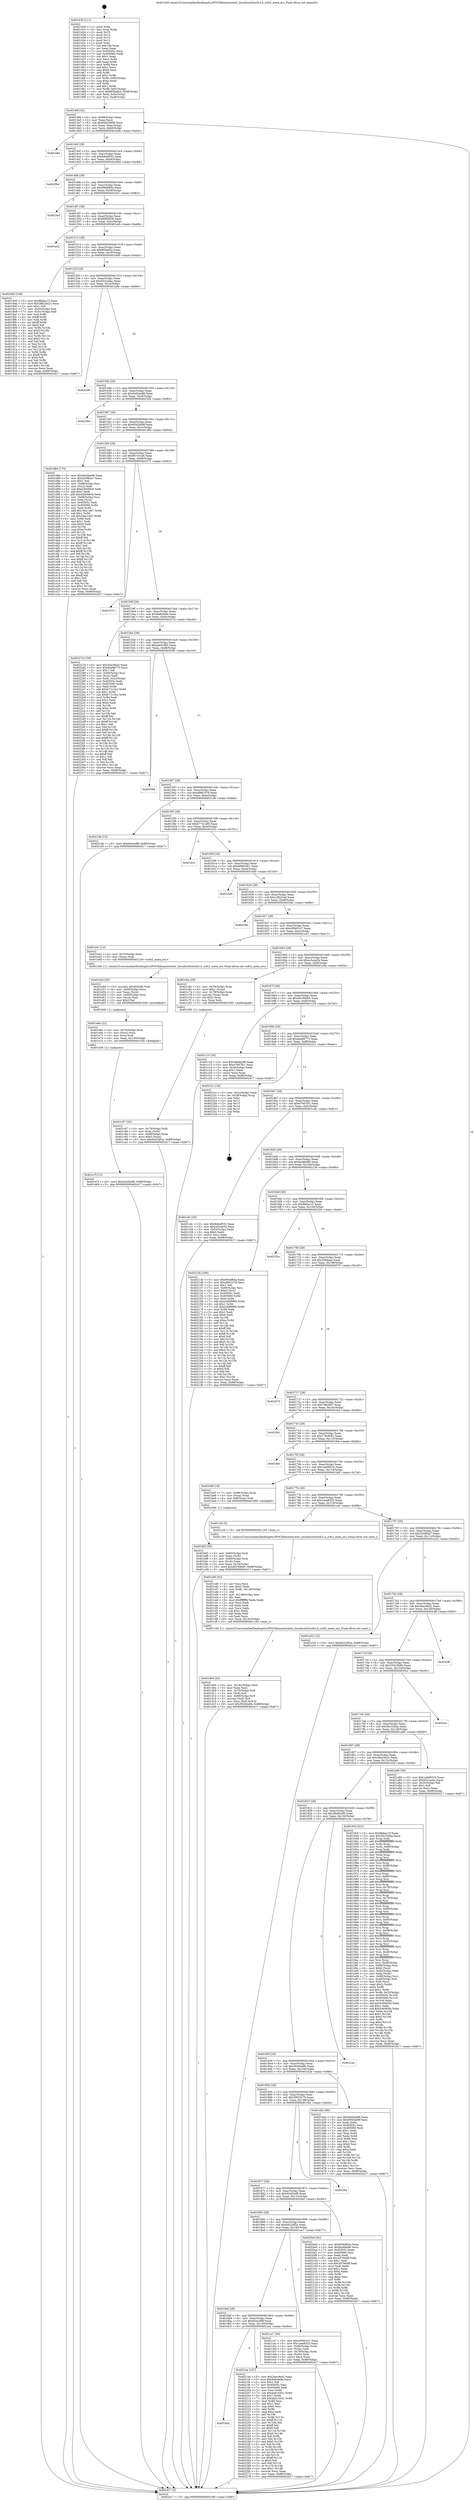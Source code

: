 digraph "0x401430" {
  label = "0x401430 (/mnt/c/Users/mathe/Desktop/tcc/POCII/binaries/extr_linuxfsocfs2ocfs2.h_ocfs2_meta_ecc_Final-ollvm.out::main(0))"
  labelloc = "t"
  node[shape=record]

  Entry [label="",width=0.3,height=0.3,shape=circle,fillcolor=black,style=filled]
  "0x40149f" [label="{
     0x40149f [32]\l
     | [instrs]\l
     &nbsp;&nbsp;0x40149f \<+6\>: mov -0x98(%rbp),%eax\l
     &nbsp;&nbsp;0x4014a5 \<+2\>: mov %eax,%ecx\l
     &nbsp;&nbsp;0x4014a7 \<+6\>: sub $0x84b29698,%ecx\l
     &nbsp;&nbsp;0x4014ad \<+6\>: mov %eax,-0xac(%rbp)\l
     &nbsp;&nbsp;0x4014b3 \<+6\>: mov %ecx,-0xb0(%rbp)\l
     &nbsp;&nbsp;0x4014b9 \<+6\>: je 0000000000401e8e \<main+0xa5e\>\l
  }"]
  "0x401e8e" [label="{
     0x401e8e\l
  }", style=dashed]
  "0x4014bf" [label="{
     0x4014bf [28]\l
     | [instrs]\l
     &nbsp;&nbsp;0x4014bf \<+5\>: jmp 00000000004014c4 \<main+0x94\>\l
     &nbsp;&nbsp;0x4014c4 \<+6\>: mov -0xac(%rbp),%eax\l
     &nbsp;&nbsp;0x4014ca \<+5\>: sub $0x84baf032,%eax\l
     &nbsp;&nbsp;0x4014cf \<+6\>: mov %eax,-0xb4(%rbp)\l
     &nbsp;&nbsp;0x4014d5 \<+6\>: je 00000000004020bd \<main+0xc8d\>\l
  }"]
  Exit [label="",width=0.3,height=0.3,shape=circle,fillcolor=black,style=filled,peripheries=2]
  "0x4020bd" [label="{
     0x4020bd\l
  }", style=dashed]
  "0x4014db" [label="{
     0x4014db [28]\l
     | [instrs]\l
     &nbsp;&nbsp;0x4014db \<+5\>: jmp 00000000004014e0 \<main+0xb0\>\l
     &nbsp;&nbsp;0x4014e0 \<+6\>: mov -0xac(%rbp),%eax\l
     &nbsp;&nbsp;0x4014e6 \<+5\>: sub $0x856df65a,%eax\l
     &nbsp;&nbsp;0x4014eb \<+6\>: mov %eax,-0xb8(%rbp)\l
     &nbsp;&nbsp;0x4014f1 \<+6\>: je 00000000004023e3 \<main+0xfb3\>\l
  }"]
  "0x4018cb" [label="{
     0x4018cb\l
  }", style=dashed]
  "0x4023e3" [label="{
     0x4023e3\l
  }", style=dashed]
  "0x4014f7" [label="{
     0x4014f7 [28]\l
     | [instrs]\l
     &nbsp;&nbsp;0x4014f7 \<+5\>: jmp 00000000004014fc \<main+0xcc\>\l
     &nbsp;&nbsp;0x4014fc \<+6\>: mov -0xac(%rbp),%eax\l
     &nbsp;&nbsp;0x401502 \<+5\>: sub $0x89f0f438,%eax\l
     &nbsp;&nbsp;0x401507 \<+6\>: mov %eax,-0xbc(%rbp)\l
     &nbsp;&nbsp;0x40150d \<+6\>: je 0000000000401ecb \<main+0xa9b\>\l
  }"]
  "0x4021ea" [label="{
     0x4021ea [147]\l
     | [instrs]\l
     &nbsp;&nbsp;0x4021ea \<+5\>: mov $0x2bec9e42,%eax\l
     &nbsp;&nbsp;0x4021ef \<+5\>: mov $0x9efb4e8e,%ecx\l
     &nbsp;&nbsp;0x4021f4 \<+2\>: mov $0x1,%dl\l
     &nbsp;&nbsp;0x4021f6 \<+7\>: mov 0x40505c,%esi\l
     &nbsp;&nbsp;0x4021fd \<+7\>: mov 0x405060,%edi\l
     &nbsp;&nbsp;0x402204 \<+3\>: mov %esi,%r8d\l
     &nbsp;&nbsp;0x402207 \<+7\>: sub $0xabd14351,%r8d\l
     &nbsp;&nbsp;0x40220e \<+4\>: sub $0x1,%r8d\l
     &nbsp;&nbsp;0x402212 \<+7\>: add $0xabd14351,%r8d\l
     &nbsp;&nbsp;0x402219 \<+4\>: imul %r8d,%esi\l
     &nbsp;&nbsp;0x40221d \<+3\>: and $0x1,%esi\l
     &nbsp;&nbsp;0x402220 \<+3\>: cmp $0x0,%esi\l
     &nbsp;&nbsp;0x402223 \<+4\>: sete %r9b\l
     &nbsp;&nbsp;0x402227 \<+3\>: cmp $0xa,%edi\l
     &nbsp;&nbsp;0x40222a \<+4\>: setl %r10b\l
     &nbsp;&nbsp;0x40222e \<+3\>: mov %r9b,%r11b\l
     &nbsp;&nbsp;0x402231 \<+4\>: xor $0xff,%r11b\l
     &nbsp;&nbsp;0x402235 \<+3\>: mov %r10b,%bl\l
     &nbsp;&nbsp;0x402238 \<+3\>: xor $0xff,%bl\l
     &nbsp;&nbsp;0x40223b \<+3\>: xor $0x0,%dl\l
     &nbsp;&nbsp;0x40223e \<+3\>: mov %r11b,%r14b\l
     &nbsp;&nbsp;0x402241 \<+4\>: and $0x0,%r14b\l
     &nbsp;&nbsp;0x402245 \<+3\>: and %dl,%r9b\l
     &nbsp;&nbsp;0x402248 \<+3\>: mov %bl,%r15b\l
     &nbsp;&nbsp;0x40224b \<+4\>: and $0x0,%r15b\l
     &nbsp;&nbsp;0x40224f \<+3\>: and %dl,%r10b\l
     &nbsp;&nbsp;0x402252 \<+3\>: or %r9b,%r14b\l
     &nbsp;&nbsp;0x402255 \<+3\>: or %r10b,%r15b\l
     &nbsp;&nbsp;0x402258 \<+3\>: xor %r15b,%r14b\l
     &nbsp;&nbsp;0x40225b \<+3\>: or %bl,%r11b\l
     &nbsp;&nbsp;0x40225e \<+4\>: xor $0xff,%r11b\l
     &nbsp;&nbsp;0x402262 \<+3\>: or $0x0,%dl\l
     &nbsp;&nbsp;0x402265 \<+3\>: and %dl,%r11b\l
     &nbsp;&nbsp;0x402268 \<+3\>: or %r11b,%r14b\l
     &nbsp;&nbsp;0x40226b \<+4\>: test $0x1,%r14b\l
     &nbsp;&nbsp;0x40226f \<+3\>: cmovne %ecx,%eax\l
     &nbsp;&nbsp;0x402272 \<+6\>: mov %eax,-0x98(%rbp)\l
     &nbsp;&nbsp;0x402278 \<+5\>: jmp 0000000000402417 \<main+0xfe7\>\l
  }"]
  "0x401ecb" [label="{
     0x401ecb\l
  }", style=dashed]
  "0x401513" [label="{
     0x401513 [28]\l
     | [instrs]\l
     &nbsp;&nbsp;0x401513 \<+5\>: jmp 0000000000401518 \<main+0xe8\>\l
     &nbsp;&nbsp;0x401518 \<+6\>: mov -0xac(%rbp),%eax\l
     &nbsp;&nbsp;0x40151e \<+5\>: sub $0x8f3baf2a,%eax\l
     &nbsp;&nbsp;0x401523 \<+6\>: mov %eax,-0xc0(%rbp)\l
     &nbsp;&nbsp;0x401529 \<+6\>: je 00000000004018d5 \<main+0x4a5\>\l
  }"]
  "0x401e7f" [label="{
     0x401e7f [15]\l
     | [instrs]\l
     &nbsp;&nbsp;0x401e7f \<+10\>: movl $0x42e92ef8,-0x98(%rbp)\l
     &nbsp;&nbsp;0x401e89 \<+5\>: jmp 0000000000402417 \<main+0xfe7\>\l
  }"]
  "0x4018d5" [label="{
     0x4018d5 [106]\l
     | [instrs]\l
     &nbsp;&nbsp;0x4018d5 \<+5\>: mov $0xffa6ac15,%eax\l
     &nbsp;&nbsp;0x4018da \<+5\>: mov $0x38b25e23,%ecx\l
     &nbsp;&nbsp;0x4018df \<+2\>: mov $0x1,%dl\l
     &nbsp;&nbsp;0x4018e1 \<+7\>: mov -0x92(%rbp),%sil\l
     &nbsp;&nbsp;0x4018e8 \<+7\>: mov -0x91(%rbp),%dil\l
     &nbsp;&nbsp;0x4018ef \<+3\>: mov %sil,%r8b\l
     &nbsp;&nbsp;0x4018f2 \<+4\>: xor $0xff,%r8b\l
     &nbsp;&nbsp;0x4018f6 \<+3\>: mov %dil,%r9b\l
     &nbsp;&nbsp;0x4018f9 \<+4\>: xor $0xff,%r9b\l
     &nbsp;&nbsp;0x4018fd \<+3\>: xor $0x0,%dl\l
     &nbsp;&nbsp;0x401900 \<+3\>: mov %r8b,%r10b\l
     &nbsp;&nbsp;0x401903 \<+4\>: and $0x0,%r10b\l
     &nbsp;&nbsp;0x401907 \<+3\>: and %dl,%sil\l
     &nbsp;&nbsp;0x40190a \<+3\>: mov %r9b,%r11b\l
     &nbsp;&nbsp;0x40190d \<+4\>: and $0x0,%r11b\l
     &nbsp;&nbsp;0x401911 \<+3\>: and %dl,%dil\l
     &nbsp;&nbsp;0x401914 \<+3\>: or %sil,%r10b\l
     &nbsp;&nbsp;0x401917 \<+3\>: or %dil,%r11b\l
     &nbsp;&nbsp;0x40191a \<+3\>: xor %r11b,%r10b\l
     &nbsp;&nbsp;0x40191d \<+3\>: or %r9b,%r8b\l
     &nbsp;&nbsp;0x401920 \<+4\>: xor $0xff,%r8b\l
     &nbsp;&nbsp;0x401924 \<+3\>: or $0x0,%dl\l
     &nbsp;&nbsp;0x401927 \<+3\>: and %dl,%r8b\l
     &nbsp;&nbsp;0x40192a \<+3\>: or %r8b,%r10b\l
     &nbsp;&nbsp;0x40192d \<+4\>: test $0x1,%r10b\l
     &nbsp;&nbsp;0x401931 \<+3\>: cmovne %ecx,%eax\l
     &nbsp;&nbsp;0x401934 \<+6\>: mov %eax,-0x98(%rbp)\l
     &nbsp;&nbsp;0x40193a \<+5\>: jmp 0000000000402417 \<main+0xfe7\>\l
  }"]
  "0x40152f" [label="{
     0x40152f [28]\l
     | [instrs]\l
     &nbsp;&nbsp;0x40152f \<+5\>: jmp 0000000000401534 \<main+0x104\>\l
     &nbsp;&nbsp;0x401534 \<+6\>: mov -0xac(%rbp),%eax\l
     &nbsp;&nbsp;0x40153a \<+5\>: sub $0x932cadac,%eax\l
     &nbsp;&nbsp;0x40153f \<+6\>: mov %eax,-0xc4(%rbp)\l
     &nbsp;&nbsp;0x401545 \<+6\>: je 0000000000401a9e \<main+0x66e\>\l
  }"]
  "0x402417" [label="{
     0x402417 [5]\l
     | [instrs]\l
     &nbsp;&nbsp;0x402417 \<+5\>: jmp 000000000040149f \<main+0x6f\>\l
  }"]
  "0x401430" [label="{
     0x401430 [111]\l
     | [instrs]\l
     &nbsp;&nbsp;0x401430 \<+1\>: push %rbp\l
     &nbsp;&nbsp;0x401431 \<+3\>: mov %rsp,%rbp\l
     &nbsp;&nbsp;0x401434 \<+2\>: push %r15\l
     &nbsp;&nbsp;0x401436 \<+2\>: push %r14\l
     &nbsp;&nbsp;0x401438 \<+2\>: push %r13\l
     &nbsp;&nbsp;0x40143a \<+2\>: push %r12\l
     &nbsp;&nbsp;0x40143c \<+1\>: push %rbx\l
     &nbsp;&nbsp;0x40143d \<+7\>: sub $0x158,%rsp\l
     &nbsp;&nbsp;0x401444 \<+2\>: xor %eax,%eax\l
     &nbsp;&nbsp;0x401446 \<+7\>: mov 0x40505c,%ecx\l
     &nbsp;&nbsp;0x40144d \<+7\>: mov 0x405060,%edx\l
     &nbsp;&nbsp;0x401454 \<+3\>: sub $0x1,%eax\l
     &nbsp;&nbsp;0x401457 \<+3\>: mov %ecx,%r8d\l
     &nbsp;&nbsp;0x40145a \<+3\>: add %eax,%r8d\l
     &nbsp;&nbsp;0x40145d \<+4\>: imul %r8d,%ecx\l
     &nbsp;&nbsp;0x401461 \<+3\>: and $0x1,%ecx\l
     &nbsp;&nbsp;0x401464 \<+3\>: cmp $0x0,%ecx\l
     &nbsp;&nbsp;0x401467 \<+4\>: sete %r9b\l
     &nbsp;&nbsp;0x40146b \<+4\>: and $0x1,%r9b\l
     &nbsp;&nbsp;0x40146f \<+7\>: mov %r9b,-0x92(%rbp)\l
     &nbsp;&nbsp;0x401476 \<+3\>: cmp $0xa,%edx\l
     &nbsp;&nbsp;0x401479 \<+4\>: setl %r9b\l
     &nbsp;&nbsp;0x40147d \<+4\>: and $0x1,%r9b\l
     &nbsp;&nbsp;0x401481 \<+7\>: mov %r9b,-0x91(%rbp)\l
     &nbsp;&nbsp;0x401488 \<+10\>: movl $0x8f3baf2a,-0x98(%rbp)\l
     &nbsp;&nbsp;0x401492 \<+6\>: mov %edi,-0x9c(%rbp)\l
     &nbsp;&nbsp;0x401498 \<+7\>: mov %rsi,-0xa8(%rbp)\l
  }"]
  "0x401e6a" [label="{
     0x401e6a [21]\l
     | [instrs]\l
     &nbsp;&nbsp;0x401e6a \<+4\>: mov -0x70(%rbp),%rcx\l
     &nbsp;&nbsp;0x401e6e \<+3\>: mov (%rcx),%rcx\l
     &nbsp;&nbsp;0x401e71 \<+3\>: mov %rcx,%rdi\l
     &nbsp;&nbsp;0x401e74 \<+6\>: mov %eax,-0x150(%rbp)\l
     &nbsp;&nbsp;0x401e7a \<+5\>: call 0000000000401030 \<free@plt\>\l
     | [calls]\l
     &nbsp;&nbsp;0x401030 \{1\} (unknown)\l
  }"]
  "0x401a9e" [label="{
     0x401a9e\l
  }", style=dashed]
  "0x40154b" [label="{
     0x40154b [28]\l
     | [instrs]\l
     &nbsp;&nbsp;0x40154b \<+5\>: jmp 0000000000401550 \<main+0x120\>\l
     &nbsp;&nbsp;0x401550 \<+6\>: mov -0xac(%rbp),%eax\l
     &nbsp;&nbsp;0x401556 \<+5\>: sub $0x94d3ae86,%eax\l
     &nbsp;&nbsp;0x40155b \<+6\>: mov %eax,-0xc8(%rbp)\l
     &nbsp;&nbsp;0x401561 \<+6\>: je 0000000000402394 \<main+0xf64\>\l
  }"]
  "0x401e4d" [label="{
     0x401e4d [29]\l
     | [instrs]\l
     &nbsp;&nbsp;0x401e4d \<+10\>: movabs $0x4030d6,%rdi\l
     &nbsp;&nbsp;0x401e57 \<+4\>: mov -0x60(%rbp),%rcx\l
     &nbsp;&nbsp;0x401e5b \<+2\>: mov %eax,(%rcx)\l
     &nbsp;&nbsp;0x401e5d \<+4\>: mov -0x60(%rbp),%rcx\l
     &nbsp;&nbsp;0x401e61 \<+2\>: mov (%rcx),%esi\l
     &nbsp;&nbsp;0x401e63 \<+2\>: mov $0x0,%al\l
     &nbsp;&nbsp;0x401e65 \<+5\>: call 0000000000401040 \<printf@plt\>\l
     | [calls]\l
     &nbsp;&nbsp;0x401040 \{1\} (unknown)\l
  }"]
  "0x402394" [label="{
     0x402394\l
  }", style=dashed]
  "0x401567" [label="{
     0x401567 [28]\l
     | [instrs]\l
     &nbsp;&nbsp;0x401567 \<+5\>: jmp 000000000040156c \<main+0x13c\>\l
     &nbsp;&nbsp;0x40156c \<+6\>: mov -0xac(%rbp),%eax\l
     &nbsp;&nbsp;0x401572 \<+5\>: sub $0x9592bd9f,%eax\l
     &nbsp;&nbsp;0x401577 \<+6\>: mov %eax,-0xcc(%rbp)\l
     &nbsp;&nbsp;0x40157d \<+6\>: je 0000000000401d84 \<main+0x954\>\l
  }"]
  "0x401d04" [label="{
     0x401d04 [42]\l
     | [instrs]\l
     &nbsp;&nbsp;0x401d04 \<+6\>: mov -0x14c(%rbp),%ecx\l
     &nbsp;&nbsp;0x401d0a \<+3\>: imul %eax,%ecx\l
     &nbsp;&nbsp;0x401d0d \<+4\>: mov -0x70(%rbp),%r8\l
     &nbsp;&nbsp;0x401d11 \<+3\>: mov (%r8),%r8\l
     &nbsp;&nbsp;0x401d14 \<+4\>: mov -0x68(%rbp),%r9\l
     &nbsp;&nbsp;0x401d18 \<+3\>: movslq (%r9),%r9\l
     &nbsp;&nbsp;0x401d1b \<+4\>: mov %ecx,(%r8,%r9,4)\l
     &nbsp;&nbsp;0x401d1f \<+10\>: movl $0x39294a9b,-0x98(%rbp)\l
     &nbsp;&nbsp;0x401d29 \<+5\>: jmp 0000000000402417 \<main+0xfe7\>\l
  }"]
  "0x401d84" [label="{
     0x401d84 [174]\l
     | [instrs]\l
     &nbsp;&nbsp;0x401d84 \<+5\>: mov $0x94d3ae86,%eax\l
     &nbsp;&nbsp;0x401d89 \<+5\>: mov $0x2b5f64a7,%ecx\l
     &nbsp;&nbsp;0x401d8e \<+2\>: mov $0x1,%dl\l
     &nbsp;&nbsp;0x401d90 \<+4\>: mov -0x68(%rbp),%rsi\l
     &nbsp;&nbsp;0x401d94 \<+2\>: mov (%rsi),%edi\l
     &nbsp;&nbsp;0x401d96 \<+6\>: sub $0x42bb08c6,%edi\l
     &nbsp;&nbsp;0x401d9c \<+3\>: add $0x1,%edi\l
     &nbsp;&nbsp;0x401d9f \<+6\>: add $0x42bb08c6,%edi\l
     &nbsp;&nbsp;0x401da5 \<+4\>: mov -0x68(%rbp),%rsi\l
     &nbsp;&nbsp;0x401da9 \<+2\>: mov %edi,(%rsi)\l
     &nbsp;&nbsp;0x401dab \<+7\>: mov 0x40505c,%edi\l
     &nbsp;&nbsp;0x401db2 \<+8\>: mov 0x405060,%r8d\l
     &nbsp;&nbsp;0x401dba \<+3\>: mov %edi,%r9d\l
     &nbsp;&nbsp;0x401dbd \<+7\>: add $0x19ac14d7,%r9d\l
     &nbsp;&nbsp;0x401dc4 \<+4\>: sub $0x1,%r9d\l
     &nbsp;&nbsp;0x401dc8 \<+7\>: sub $0x19ac14d7,%r9d\l
     &nbsp;&nbsp;0x401dcf \<+4\>: imul %r9d,%edi\l
     &nbsp;&nbsp;0x401dd3 \<+3\>: and $0x1,%edi\l
     &nbsp;&nbsp;0x401dd6 \<+3\>: cmp $0x0,%edi\l
     &nbsp;&nbsp;0x401dd9 \<+4\>: sete %r10b\l
     &nbsp;&nbsp;0x401ddd \<+4\>: cmp $0xa,%r8d\l
     &nbsp;&nbsp;0x401de1 \<+4\>: setl %r11b\l
     &nbsp;&nbsp;0x401de5 \<+3\>: mov %r10b,%bl\l
     &nbsp;&nbsp;0x401de8 \<+3\>: xor $0xff,%bl\l
     &nbsp;&nbsp;0x401deb \<+3\>: mov %r11b,%r14b\l
     &nbsp;&nbsp;0x401dee \<+4\>: xor $0xff,%r14b\l
     &nbsp;&nbsp;0x401df2 \<+3\>: xor $0x1,%dl\l
     &nbsp;&nbsp;0x401df5 \<+3\>: mov %bl,%r15b\l
     &nbsp;&nbsp;0x401df8 \<+4\>: and $0xff,%r15b\l
     &nbsp;&nbsp;0x401dfc \<+3\>: and %dl,%r10b\l
     &nbsp;&nbsp;0x401dff \<+3\>: mov %r14b,%r12b\l
     &nbsp;&nbsp;0x401e02 \<+4\>: and $0xff,%r12b\l
     &nbsp;&nbsp;0x401e06 \<+3\>: and %dl,%r11b\l
     &nbsp;&nbsp;0x401e09 \<+3\>: or %r10b,%r15b\l
     &nbsp;&nbsp;0x401e0c \<+3\>: or %r11b,%r12b\l
     &nbsp;&nbsp;0x401e0f \<+3\>: xor %r12b,%r15b\l
     &nbsp;&nbsp;0x401e12 \<+3\>: or %r14b,%bl\l
     &nbsp;&nbsp;0x401e15 \<+3\>: xor $0xff,%bl\l
     &nbsp;&nbsp;0x401e18 \<+3\>: or $0x1,%dl\l
     &nbsp;&nbsp;0x401e1b \<+2\>: and %dl,%bl\l
     &nbsp;&nbsp;0x401e1d \<+3\>: or %bl,%r15b\l
     &nbsp;&nbsp;0x401e20 \<+4\>: test $0x1,%r15b\l
     &nbsp;&nbsp;0x401e24 \<+3\>: cmovne %ecx,%eax\l
     &nbsp;&nbsp;0x401e27 \<+6\>: mov %eax,-0x98(%rbp)\l
     &nbsp;&nbsp;0x401e2d \<+5\>: jmp 0000000000402417 \<main+0xfe7\>\l
  }"]
  "0x401583" [label="{
     0x401583 [28]\l
     | [instrs]\l
     &nbsp;&nbsp;0x401583 \<+5\>: jmp 0000000000401588 \<main+0x158\>\l
     &nbsp;&nbsp;0x401588 \<+6\>: mov -0xac(%rbp),%eax\l
     &nbsp;&nbsp;0x40158e \<+5\>: sub $0x967c5ce8,%eax\l
     &nbsp;&nbsp;0x401593 \<+6\>: mov %eax,-0xd0(%rbp)\l
     &nbsp;&nbsp;0x401599 \<+6\>: je 0000000000402373 \<main+0xf43\>\l
  }"]
  "0x401cd0" [label="{
     0x401cd0 [52]\l
     | [instrs]\l
     &nbsp;&nbsp;0x401cd0 \<+2\>: xor %ecx,%ecx\l
     &nbsp;&nbsp;0x401cd2 \<+5\>: mov $0x2,%edx\l
     &nbsp;&nbsp;0x401cd7 \<+6\>: mov %edx,-0x148(%rbp)\l
     &nbsp;&nbsp;0x401cdd \<+1\>: cltd\l
     &nbsp;&nbsp;0x401cde \<+6\>: mov -0x148(%rbp),%esi\l
     &nbsp;&nbsp;0x401ce4 \<+2\>: idiv %esi\l
     &nbsp;&nbsp;0x401ce6 \<+6\>: imul $0xfffffffe,%edx,%edx\l
     &nbsp;&nbsp;0x401cec \<+2\>: mov %ecx,%edi\l
     &nbsp;&nbsp;0x401cee \<+2\>: sub %edx,%edi\l
     &nbsp;&nbsp;0x401cf0 \<+2\>: mov %ecx,%edx\l
     &nbsp;&nbsp;0x401cf2 \<+3\>: sub $0x1,%edx\l
     &nbsp;&nbsp;0x401cf5 \<+2\>: add %edx,%edi\l
     &nbsp;&nbsp;0x401cf7 \<+2\>: sub %edi,%ecx\l
     &nbsp;&nbsp;0x401cf9 \<+6\>: mov %ecx,-0x14c(%rbp)\l
     &nbsp;&nbsp;0x401cff \<+5\>: call 0000000000401160 \<next_i\>\l
     | [calls]\l
     &nbsp;&nbsp;0x401160 \{1\} (/mnt/c/Users/mathe/Desktop/tcc/POCII/binaries/extr_linuxfsocfs2ocfs2.h_ocfs2_meta_ecc_Final-ollvm.out::next_i)\l
  }"]
  "0x402373" [label="{
     0x402373\l
  }", style=dashed]
  "0x40159f" [label="{
     0x40159f [28]\l
     | [instrs]\l
     &nbsp;&nbsp;0x40159f \<+5\>: jmp 00000000004015a4 \<main+0x174\>\l
     &nbsp;&nbsp;0x4015a4 \<+6\>: mov -0xac(%rbp),%eax\l
     &nbsp;&nbsp;0x4015aa \<+5\>: sub $0x9efb4e8e,%eax\l
     &nbsp;&nbsp;0x4015af \<+6\>: mov %eax,-0xd4(%rbp)\l
     &nbsp;&nbsp;0x4015b5 \<+6\>: je 000000000040227d \<main+0xe4d\>\l
  }"]
  "0x4018af" [label="{
     0x4018af [28]\l
     | [instrs]\l
     &nbsp;&nbsp;0x4018af \<+5\>: jmp 00000000004018b4 \<main+0x484\>\l
     &nbsp;&nbsp;0x4018b4 \<+6\>: mov -0xac(%rbp),%eax\l
     &nbsp;&nbsp;0x4018ba \<+5\>: sub $0x644ce8ff,%eax\l
     &nbsp;&nbsp;0x4018bf \<+6\>: mov %eax,-0x144(%rbp)\l
     &nbsp;&nbsp;0x4018c5 \<+6\>: je 00000000004021ea \<main+0xdba\>\l
  }"]
  "0x40227d" [label="{
     0x40227d [159]\l
     | [instrs]\l
     &nbsp;&nbsp;0x40227d \<+5\>: mov $0x2bec9e42,%eax\l
     &nbsp;&nbsp;0x402282 \<+5\>: mov $0xdea98773,%ecx\l
     &nbsp;&nbsp;0x402287 \<+2\>: mov $0x1,%dl\l
     &nbsp;&nbsp;0x402289 \<+7\>: mov -0x90(%rbp),%rsi\l
     &nbsp;&nbsp;0x402290 \<+2\>: mov (%rsi),%edi\l
     &nbsp;&nbsp;0x402292 \<+3\>: mov %edi,-0x2c(%rbp)\l
     &nbsp;&nbsp;0x402295 \<+7\>: mov 0x40505c,%edi\l
     &nbsp;&nbsp;0x40229c \<+8\>: mov 0x405060,%r8d\l
     &nbsp;&nbsp;0x4022a4 \<+3\>: mov %edi,%r9d\l
     &nbsp;&nbsp;0x4022a7 \<+7\>: add $0xfc71c1b2,%r9d\l
     &nbsp;&nbsp;0x4022ae \<+4\>: sub $0x1,%r9d\l
     &nbsp;&nbsp;0x4022b2 \<+7\>: sub $0xfc71c1b2,%r9d\l
     &nbsp;&nbsp;0x4022b9 \<+4\>: imul %r9d,%edi\l
     &nbsp;&nbsp;0x4022bd \<+3\>: and $0x1,%edi\l
     &nbsp;&nbsp;0x4022c0 \<+3\>: cmp $0x0,%edi\l
     &nbsp;&nbsp;0x4022c3 \<+4\>: sete %r10b\l
     &nbsp;&nbsp;0x4022c7 \<+4\>: cmp $0xa,%r8d\l
     &nbsp;&nbsp;0x4022cb \<+4\>: setl %r11b\l
     &nbsp;&nbsp;0x4022cf \<+3\>: mov %r10b,%bl\l
     &nbsp;&nbsp;0x4022d2 \<+3\>: xor $0xff,%bl\l
     &nbsp;&nbsp;0x4022d5 \<+3\>: mov %r11b,%r14b\l
     &nbsp;&nbsp;0x4022d8 \<+4\>: xor $0xff,%r14b\l
     &nbsp;&nbsp;0x4022dc \<+3\>: xor $0x1,%dl\l
     &nbsp;&nbsp;0x4022df \<+3\>: mov %bl,%r15b\l
     &nbsp;&nbsp;0x4022e2 \<+4\>: and $0xff,%r15b\l
     &nbsp;&nbsp;0x4022e6 \<+3\>: and %dl,%r10b\l
     &nbsp;&nbsp;0x4022e9 \<+3\>: mov %r14b,%r12b\l
     &nbsp;&nbsp;0x4022ec \<+4\>: and $0xff,%r12b\l
     &nbsp;&nbsp;0x4022f0 \<+3\>: and %dl,%r11b\l
     &nbsp;&nbsp;0x4022f3 \<+3\>: or %r10b,%r15b\l
     &nbsp;&nbsp;0x4022f6 \<+3\>: or %r11b,%r12b\l
     &nbsp;&nbsp;0x4022f9 \<+3\>: xor %r12b,%r15b\l
     &nbsp;&nbsp;0x4022fc \<+3\>: or %r14b,%bl\l
     &nbsp;&nbsp;0x4022ff \<+3\>: xor $0xff,%bl\l
     &nbsp;&nbsp;0x402302 \<+3\>: or $0x1,%dl\l
     &nbsp;&nbsp;0x402305 \<+2\>: and %dl,%bl\l
     &nbsp;&nbsp;0x402307 \<+3\>: or %bl,%r15b\l
     &nbsp;&nbsp;0x40230a \<+4\>: test $0x1,%r15b\l
     &nbsp;&nbsp;0x40230e \<+3\>: cmovne %ecx,%eax\l
     &nbsp;&nbsp;0x402311 \<+6\>: mov %eax,-0x98(%rbp)\l
     &nbsp;&nbsp;0x402317 \<+5\>: jmp 0000000000402417 \<main+0xfe7\>\l
  }"]
  "0x4015bb" [label="{
     0x4015bb [28]\l
     | [instrs]\l
     &nbsp;&nbsp;0x4015bb \<+5\>: jmp 00000000004015c0 \<main+0x190\>\l
     &nbsp;&nbsp;0x4015c0 \<+6\>: mov -0xac(%rbp),%eax\l
     &nbsp;&nbsp;0x4015c6 \<+5\>: sub $0xaae5c9b5,%eax\l
     &nbsp;&nbsp;0x4015cb \<+6\>: mov %eax,-0xd8(%rbp)\l
     &nbsp;&nbsp;0x4015d1 \<+6\>: je 0000000000402046 \<main+0xc16\>\l
  }"]
  "0x401ca7" [label="{
     0x401ca7 [36]\l
     | [instrs]\l
     &nbsp;&nbsp;0x401ca7 \<+5\>: mov $0xc95601e7,%eax\l
     &nbsp;&nbsp;0x401cac \<+5\>: mov $0x1aee8323,%ecx\l
     &nbsp;&nbsp;0x401cb1 \<+4\>: mov -0x68(%rbp),%rdx\l
     &nbsp;&nbsp;0x401cb5 \<+2\>: mov (%rdx),%esi\l
     &nbsp;&nbsp;0x401cb7 \<+4\>: mov -0x78(%rbp),%rdx\l
     &nbsp;&nbsp;0x401cbb \<+2\>: cmp (%rdx),%esi\l
     &nbsp;&nbsp;0x401cbd \<+3\>: cmovl %ecx,%eax\l
     &nbsp;&nbsp;0x401cc0 \<+6\>: mov %eax,-0x98(%rbp)\l
     &nbsp;&nbsp;0x401cc6 \<+5\>: jmp 0000000000402417 \<main+0xfe7\>\l
  }"]
  "0x402046" [label="{
     0x402046\l
  }", style=dashed]
  "0x4015d7" [label="{
     0x4015d7 [28]\l
     | [instrs]\l
     &nbsp;&nbsp;0x4015d7 \<+5\>: jmp 00000000004015dc \<main+0x1ac\>\l
     &nbsp;&nbsp;0x4015dc \<+6\>: mov -0xac(%rbp),%eax\l
     &nbsp;&nbsp;0x4015e2 \<+5\>: sub $0xaf981078,%eax\l
     &nbsp;&nbsp;0x4015e7 \<+6\>: mov %eax,-0xdc(%rbp)\l
     &nbsp;&nbsp;0x4015ed \<+6\>: je 00000000004021db \<main+0xdab\>\l
  }"]
  "0x401893" [label="{
     0x401893 [28]\l
     | [instrs]\l
     &nbsp;&nbsp;0x401893 \<+5\>: jmp 0000000000401898 \<main+0x468\>\l
     &nbsp;&nbsp;0x401898 \<+6\>: mov -0xac(%rbp),%eax\l
     &nbsp;&nbsp;0x40189e \<+5\>: sub $0x6422df2a,%eax\l
     &nbsp;&nbsp;0x4018a3 \<+6\>: mov %eax,-0x140(%rbp)\l
     &nbsp;&nbsp;0x4018a9 \<+6\>: je 0000000000401ca7 \<main+0x877\>\l
  }"]
  "0x4021db" [label="{
     0x4021db [15]\l
     | [instrs]\l
     &nbsp;&nbsp;0x4021db \<+10\>: movl $0x644ce8ff,-0x98(%rbp)\l
     &nbsp;&nbsp;0x4021e5 \<+5\>: jmp 0000000000402417 \<main+0xfe7\>\l
  }"]
  "0x4015f3" [label="{
     0x4015f3 [28]\l
     | [instrs]\l
     &nbsp;&nbsp;0x4015f3 \<+5\>: jmp 00000000004015f8 \<main+0x1c8\>\l
     &nbsp;&nbsp;0x4015f8 \<+6\>: mov -0xac(%rbp),%eax\l
     &nbsp;&nbsp;0x4015fe \<+5\>: sub $0xb7741a90,%eax\l
     &nbsp;&nbsp;0x401603 \<+6\>: mov %eax,-0xe0(%rbp)\l
     &nbsp;&nbsp;0x401609 \<+6\>: je 0000000000401b31 \<main+0x701\>\l
  }"]
  "0x4020e0" [label="{
     0x4020e0 [91]\l
     | [instrs]\l
     &nbsp;&nbsp;0x4020e0 \<+5\>: mov $0x856df65a,%eax\l
     &nbsp;&nbsp;0x4020e5 \<+5\>: mov $0xfac6bdd6,%ecx\l
     &nbsp;&nbsp;0x4020ea \<+7\>: mov 0x40505c,%edx\l
     &nbsp;&nbsp;0x4020f1 \<+7\>: mov 0x405060,%esi\l
     &nbsp;&nbsp;0x4020f8 \<+2\>: mov %edx,%edi\l
     &nbsp;&nbsp;0x4020fa \<+6\>: add $0x3d766dff,%edi\l
     &nbsp;&nbsp;0x402100 \<+3\>: sub $0x1,%edi\l
     &nbsp;&nbsp;0x402103 \<+6\>: sub $0x3d766dff,%edi\l
     &nbsp;&nbsp;0x402109 \<+3\>: imul %edi,%edx\l
     &nbsp;&nbsp;0x40210c \<+3\>: and $0x1,%edx\l
     &nbsp;&nbsp;0x40210f \<+3\>: cmp $0x0,%edx\l
     &nbsp;&nbsp;0x402112 \<+4\>: sete %r8b\l
     &nbsp;&nbsp;0x402116 \<+3\>: cmp $0xa,%esi\l
     &nbsp;&nbsp;0x402119 \<+4\>: setl %r9b\l
     &nbsp;&nbsp;0x40211d \<+3\>: mov %r8b,%r10b\l
     &nbsp;&nbsp;0x402120 \<+3\>: and %r9b,%r10b\l
     &nbsp;&nbsp;0x402123 \<+3\>: xor %r9b,%r8b\l
     &nbsp;&nbsp;0x402126 \<+3\>: or %r8b,%r10b\l
     &nbsp;&nbsp;0x402129 \<+4\>: test $0x1,%r10b\l
     &nbsp;&nbsp;0x40212d \<+3\>: cmovne %ecx,%eax\l
     &nbsp;&nbsp;0x402130 \<+6\>: mov %eax,-0x98(%rbp)\l
     &nbsp;&nbsp;0x402136 \<+5\>: jmp 0000000000402417 \<main+0xfe7\>\l
  }"]
  "0x401b31" [label="{
     0x401b31\l
  }", style=dashed]
  "0x40160f" [label="{
     0x40160f [28]\l
     | [instrs]\l
     &nbsp;&nbsp;0x40160f \<+5\>: jmp 0000000000401614 \<main+0x1e4\>\l
     &nbsp;&nbsp;0x401614 \<+6\>: mov -0xac(%rbp),%eax\l
     &nbsp;&nbsp;0x40161a \<+5\>: sub $0xb8883401,%eax\l
     &nbsp;&nbsp;0x40161f \<+6\>: mov %eax,-0xe4(%rbp)\l
     &nbsp;&nbsp;0x401625 \<+6\>: je 0000000000401bd0 \<main+0x7a0\>\l
  }"]
  "0x401877" [label="{
     0x401877 [28]\l
     | [instrs]\l
     &nbsp;&nbsp;0x401877 \<+5\>: jmp 000000000040187c \<main+0x44c\>\l
     &nbsp;&nbsp;0x40187c \<+6\>: mov -0xac(%rbp),%eax\l
     &nbsp;&nbsp;0x401882 \<+5\>: sub $0x42e92ef8,%eax\l
     &nbsp;&nbsp;0x401887 \<+6\>: mov %eax,-0x13c(%rbp)\l
     &nbsp;&nbsp;0x40188d \<+6\>: je 00000000004020e0 \<main+0xcb0\>\l
  }"]
  "0x401bd0" [label="{
     0x401bd0\l
  }", style=dashed]
  "0x40162b" [label="{
     0x40162b [28]\l
     | [instrs]\l
     &nbsp;&nbsp;0x40162b \<+5\>: jmp 0000000000401630 \<main+0x200\>\l
     &nbsp;&nbsp;0x401630 \<+6\>: mov -0xac(%rbp),%eax\l
     &nbsp;&nbsp;0x401636 \<+5\>: sub $0xc2fb22ed,%eax\l
     &nbsp;&nbsp;0x40163b \<+6\>: mov %eax,-0xe8(%rbp)\l
     &nbsp;&nbsp;0x401641 \<+6\>: je 00000000004023be \<main+0xf8e\>\l
  }"]
  "0x401f5e" [label="{
     0x401f5e\l
  }", style=dashed]
  "0x4023be" [label="{
     0x4023be\l
  }", style=dashed]
  "0x401647" [label="{
     0x401647 [28]\l
     | [instrs]\l
     &nbsp;&nbsp;0x401647 \<+5\>: jmp 000000000040164c \<main+0x21c\>\l
     &nbsp;&nbsp;0x40164c \<+6\>: mov -0xac(%rbp),%eax\l
     &nbsp;&nbsp;0x401652 \<+5\>: sub $0xc95601e7,%eax\l
     &nbsp;&nbsp;0x401657 \<+6\>: mov %eax,-0xec(%rbp)\l
     &nbsp;&nbsp;0x40165d \<+6\>: je 0000000000401e41 \<main+0xa11\>\l
  }"]
  "0x40185b" [label="{
     0x40185b [28]\l
     | [instrs]\l
     &nbsp;&nbsp;0x40185b \<+5\>: jmp 0000000000401860 \<main+0x430\>\l
     &nbsp;&nbsp;0x401860 \<+6\>: mov -0xac(%rbp),%eax\l
     &nbsp;&nbsp;0x401866 \<+5\>: sub $0x39923c79,%eax\l
     &nbsp;&nbsp;0x40186b \<+6\>: mov %eax,-0x138(%rbp)\l
     &nbsp;&nbsp;0x401871 \<+6\>: je 0000000000401f5e \<main+0xb2e\>\l
  }"]
  "0x401e41" [label="{
     0x401e41 [12]\l
     | [instrs]\l
     &nbsp;&nbsp;0x401e41 \<+4\>: mov -0x70(%rbp),%rax\l
     &nbsp;&nbsp;0x401e45 \<+3\>: mov (%rax),%rdi\l
     &nbsp;&nbsp;0x401e48 \<+5\>: call 0000000000401240 \<ocfs2_meta_ecc\>\l
     | [calls]\l
     &nbsp;&nbsp;0x401240 \{1\} (/mnt/c/Users/mathe/Desktop/tcc/POCII/binaries/extr_linuxfsocfs2ocfs2.h_ocfs2_meta_ecc_Final-ollvm.out::ocfs2_meta_ecc)\l
  }"]
  "0x401663" [label="{
     0x401663 [28]\l
     | [instrs]\l
     &nbsp;&nbsp;0x401663 \<+5\>: jmp 0000000000401668 \<main+0x238\>\l
     &nbsp;&nbsp;0x401668 \<+6\>: mov -0xac(%rbp),%eax\l
     &nbsp;&nbsp;0x40166e \<+5\>: sub $0xce5cee54,%eax\l
     &nbsp;&nbsp;0x401673 \<+6\>: mov %eax,-0xf0(%rbp)\l
     &nbsp;&nbsp;0x401679 \<+6\>: je 0000000000401c6a \<main+0x83a\>\l
  }"]
  "0x401d2e" [label="{
     0x401d2e [86]\l
     | [instrs]\l
     &nbsp;&nbsp;0x401d2e \<+5\>: mov $0x94d3ae86,%eax\l
     &nbsp;&nbsp;0x401d33 \<+5\>: mov $0x9592bd9f,%ecx\l
     &nbsp;&nbsp;0x401d38 \<+2\>: xor %edx,%edx\l
     &nbsp;&nbsp;0x401d3a \<+7\>: mov 0x40505c,%esi\l
     &nbsp;&nbsp;0x401d41 \<+7\>: mov 0x405060,%edi\l
     &nbsp;&nbsp;0x401d48 \<+3\>: sub $0x1,%edx\l
     &nbsp;&nbsp;0x401d4b \<+3\>: mov %esi,%r8d\l
     &nbsp;&nbsp;0x401d4e \<+3\>: add %edx,%r8d\l
     &nbsp;&nbsp;0x401d51 \<+4\>: imul %r8d,%esi\l
     &nbsp;&nbsp;0x401d55 \<+3\>: and $0x1,%esi\l
     &nbsp;&nbsp;0x401d58 \<+3\>: cmp $0x0,%esi\l
     &nbsp;&nbsp;0x401d5b \<+4\>: sete %r9b\l
     &nbsp;&nbsp;0x401d5f \<+3\>: cmp $0xa,%edi\l
     &nbsp;&nbsp;0x401d62 \<+4\>: setl %r10b\l
     &nbsp;&nbsp;0x401d66 \<+3\>: mov %r9b,%r11b\l
     &nbsp;&nbsp;0x401d69 \<+3\>: and %r10b,%r11b\l
     &nbsp;&nbsp;0x401d6c \<+3\>: xor %r10b,%r9b\l
     &nbsp;&nbsp;0x401d6f \<+3\>: or %r9b,%r11b\l
     &nbsp;&nbsp;0x401d72 \<+4\>: test $0x1,%r11b\l
     &nbsp;&nbsp;0x401d76 \<+3\>: cmovne %ecx,%eax\l
     &nbsp;&nbsp;0x401d79 \<+6\>: mov %eax,-0x98(%rbp)\l
     &nbsp;&nbsp;0x401d7f \<+5\>: jmp 0000000000402417 \<main+0xfe7\>\l
  }"]
  "0x401c6a" [label="{
     0x401c6a [29]\l
     | [instrs]\l
     &nbsp;&nbsp;0x401c6a \<+4\>: mov -0x78(%rbp),%rax\l
     &nbsp;&nbsp;0x401c6e \<+6\>: movl $0x1,(%rax)\l
     &nbsp;&nbsp;0x401c74 \<+4\>: mov -0x78(%rbp),%rax\l
     &nbsp;&nbsp;0x401c78 \<+3\>: movslq (%rax),%rax\l
     &nbsp;&nbsp;0x401c7b \<+4\>: shl $0x2,%rax\l
     &nbsp;&nbsp;0x401c7f \<+3\>: mov %rax,%rdi\l
     &nbsp;&nbsp;0x401c82 \<+5\>: call 0000000000401050 \<malloc@plt\>\l
     | [calls]\l
     &nbsp;&nbsp;0x401050 \{1\} (unknown)\l
  }"]
  "0x40167f" [label="{
     0x40167f [28]\l
     | [instrs]\l
     &nbsp;&nbsp;0x40167f \<+5\>: jmp 0000000000401684 \<main+0x254\>\l
     &nbsp;&nbsp;0x401684 \<+6\>: mov -0xac(%rbp),%eax\l
     &nbsp;&nbsp;0x40168a \<+5\>: sub $0xd9190b65,%eax\l
     &nbsp;&nbsp;0x40168f \<+6\>: mov %eax,-0xf4(%rbp)\l
     &nbsp;&nbsp;0x401695 \<+6\>: je 0000000000401c10 \<main+0x7e0\>\l
  }"]
  "0x40183f" [label="{
     0x40183f [28]\l
     | [instrs]\l
     &nbsp;&nbsp;0x40183f \<+5\>: jmp 0000000000401844 \<main+0x414\>\l
     &nbsp;&nbsp;0x401844 \<+6\>: mov -0xac(%rbp),%eax\l
     &nbsp;&nbsp;0x40184a \<+5\>: sub $0x39294a9b,%eax\l
     &nbsp;&nbsp;0x40184f \<+6\>: mov %eax,-0x134(%rbp)\l
     &nbsp;&nbsp;0x401855 \<+6\>: je 0000000000401d2e \<main+0x8fe\>\l
  }"]
  "0x401c10" [label="{
     0x401c10 [30]\l
     | [instrs]\l
     &nbsp;&nbsp;0x401c10 \<+5\>: mov $0x38d6b2f6,%eax\l
     &nbsp;&nbsp;0x401c15 \<+5\>: mov $0xe79d7fc1,%ecx\l
     &nbsp;&nbsp;0x401c1a \<+3\>: mov -0x34(%rbp),%edx\l
     &nbsp;&nbsp;0x401c1d \<+3\>: cmp $0x1,%edx\l
     &nbsp;&nbsp;0x401c20 \<+3\>: cmovl %ecx,%eax\l
     &nbsp;&nbsp;0x401c23 \<+6\>: mov %eax,-0x98(%rbp)\l
     &nbsp;&nbsp;0x401c29 \<+5\>: jmp 0000000000402417 \<main+0xfe7\>\l
  }"]
  "0x40169b" [label="{
     0x40169b [28]\l
     | [instrs]\l
     &nbsp;&nbsp;0x40169b \<+5\>: jmp 00000000004016a0 \<main+0x270\>\l
     &nbsp;&nbsp;0x4016a0 \<+6\>: mov -0xac(%rbp),%eax\l
     &nbsp;&nbsp;0x4016a6 \<+5\>: sub $0xdea98773,%eax\l
     &nbsp;&nbsp;0x4016ab \<+6\>: mov %eax,-0xf8(%rbp)\l
     &nbsp;&nbsp;0x4016b1 \<+6\>: je 000000000040231c \<main+0xeec\>\l
  }"]
  "0x401c2e" [label="{
     0x401c2e\l
  }", style=dashed]
  "0x40231c" [label="{
     0x40231c [18]\l
     | [instrs]\l
     &nbsp;&nbsp;0x40231c \<+3\>: mov -0x2c(%rbp),%eax\l
     &nbsp;&nbsp;0x40231f \<+4\>: lea -0x28(%rbp),%rsp\l
     &nbsp;&nbsp;0x402323 \<+1\>: pop %rbx\l
     &nbsp;&nbsp;0x402324 \<+2\>: pop %r12\l
     &nbsp;&nbsp;0x402326 \<+2\>: pop %r13\l
     &nbsp;&nbsp;0x402328 \<+2\>: pop %r14\l
     &nbsp;&nbsp;0x40232a \<+2\>: pop %r15\l
     &nbsp;&nbsp;0x40232c \<+1\>: pop %rbp\l
     &nbsp;&nbsp;0x40232d \<+1\>: ret\l
  }"]
  "0x4016b7" [label="{
     0x4016b7 [28]\l
     | [instrs]\l
     &nbsp;&nbsp;0x4016b7 \<+5\>: jmp 00000000004016bc \<main+0x28c\>\l
     &nbsp;&nbsp;0x4016bc \<+6\>: mov -0xac(%rbp),%eax\l
     &nbsp;&nbsp;0x4016c2 \<+5\>: sub $0xe79d7fc1,%eax\l
     &nbsp;&nbsp;0x4016c7 \<+6\>: mov %eax,-0xfc(%rbp)\l
     &nbsp;&nbsp;0x4016cd \<+6\>: je 0000000000401c4c \<main+0x81c\>\l
  }"]
  "0x401c87" [label="{
     0x401c87 [32]\l
     | [instrs]\l
     &nbsp;&nbsp;0x401c87 \<+4\>: mov -0x70(%rbp),%rdi\l
     &nbsp;&nbsp;0x401c8b \<+3\>: mov %rax,(%rdi)\l
     &nbsp;&nbsp;0x401c8e \<+4\>: mov -0x68(%rbp),%rax\l
     &nbsp;&nbsp;0x401c92 \<+6\>: movl $0x0,(%rax)\l
     &nbsp;&nbsp;0x401c98 \<+10\>: movl $0x6422df2a,-0x98(%rbp)\l
     &nbsp;&nbsp;0x401ca2 \<+5\>: jmp 0000000000402417 \<main+0xfe7\>\l
  }"]
  "0x401c4c" [label="{
     0x401c4c [30]\l
     | [instrs]\l
     &nbsp;&nbsp;0x401c4c \<+5\>: mov $0x84baf032,%eax\l
     &nbsp;&nbsp;0x401c51 \<+5\>: mov $0xce5cee54,%ecx\l
     &nbsp;&nbsp;0x401c56 \<+3\>: mov -0x34(%rbp),%edx\l
     &nbsp;&nbsp;0x401c59 \<+3\>: cmp $0x0,%edx\l
     &nbsp;&nbsp;0x401c5c \<+3\>: cmove %ecx,%eax\l
     &nbsp;&nbsp;0x401c5f \<+6\>: mov %eax,-0x98(%rbp)\l
     &nbsp;&nbsp;0x401c65 \<+5\>: jmp 0000000000402417 \<main+0xfe7\>\l
  }"]
  "0x4016d3" [label="{
     0x4016d3 [28]\l
     | [instrs]\l
     &nbsp;&nbsp;0x4016d3 \<+5\>: jmp 00000000004016d8 \<main+0x2a8\>\l
     &nbsp;&nbsp;0x4016d8 \<+6\>: mov -0xac(%rbp),%eax\l
     &nbsp;&nbsp;0x4016de \<+5\>: sub $0xfac6bdd6,%eax\l
     &nbsp;&nbsp;0x4016e3 \<+6\>: mov %eax,-0x100(%rbp)\l
     &nbsp;&nbsp;0x4016e9 \<+6\>: je 000000000040213b \<main+0xd0b\>\l
  }"]
  "0x401bf2" [label="{
     0x401bf2 [30]\l
     | [instrs]\l
     &nbsp;&nbsp;0x401bf2 \<+4\>: mov -0x80(%rbp),%rdi\l
     &nbsp;&nbsp;0x401bf6 \<+2\>: mov %eax,(%rdi)\l
     &nbsp;&nbsp;0x401bf8 \<+4\>: mov -0x80(%rbp),%rdi\l
     &nbsp;&nbsp;0x401bfc \<+2\>: mov (%rdi),%eax\l
     &nbsp;&nbsp;0x401bfe \<+3\>: mov %eax,-0x34(%rbp)\l
     &nbsp;&nbsp;0x401c01 \<+10\>: movl $0xd9190b65,-0x98(%rbp)\l
     &nbsp;&nbsp;0x401c0b \<+5\>: jmp 0000000000402417 \<main+0xfe7\>\l
  }"]
  "0x40213b" [label="{
     0x40213b [160]\l
     | [instrs]\l
     &nbsp;&nbsp;0x40213b \<+5\>: mov $0x856df65a,%eax\l
     &nbsp;&nbsp;0x402140 \<+5\>: mov $0xaf981078,%ecx\l
     &nbsp;&nbsp;0x402145 \<+2\>: mov $0x1,%dl\l
     &nbsp;&nbsp;0x402147 \<+7\>: mov -0x90(%rbp),%rsi\l
     &nbsp;&nbsp;0x40214e \<+6\>: movl $0x0,(%rsi)\l
     &nbsp;&nbsp;0x402154 \<+7\>: mov 0x40505c,%edi\l
     &nbsp;&nbsp;0x40215b \<+8\>: mov 0x405060,%r8d\l
     &nbsp;&nbsp;0x402163 \<+3\>: mov %edi,%r9d\l
     &nbsp;&nbsp;0x402166 \<+7\>: add $0xe2689966,%r9d\l
     &nbsp;&nbsp;0x40216d \<+4\>: sub $0x1,%r9d\l
     &nbsp;&nbsp;0x402171 \<+7\>: sub $0xe2689966,%r9d\l
     &nbsp;&nbsp;0x402178 \<+4\>: imul %r9d,%edi\l
     &nbsp;&nbsp;0x40217c \<+3\>: and $0x1,%edi\l
     &nbsp;&nbsp;0x40217f \<+3\>: cmp $0x0,%edi\l
     &nbsp;&nbsp;0x402182 \<+4\>: sete %r10b\l
     &nbsp;&nbsp;0x402186 \<+4\>: cmp $0xa,%r8d\l
     &nbsp;&nbsp;0x40218a \<+4\>: setl %r11b\l
     &nbsp;&nbsp;0x40218e \<+3\>: mov %r10b,%bl\l
     &nbsp;&nbsp;0x402191 \<+3\>: xor $0xff,%bl\l
     &nbsp;&nbsp;0x402194 \<+3\>: mov %r11b,%r14b\l
     &nbsp;&nbsp;0x402197 \<+4\>: xor $0xff,%r14b\l
     &nbsp;&nbsp;0x40219b \<+3\>: xor $0x0,%dl\l
     &nbsp;&nbsp;0x40219e \<+3\>: mov %bl,%r15b\l
     &nbsp;&nbsp;0x4021a1 \<+4\>: and $0x0,%r15b\l
     &nbsp;&nbsp;0x4021a5 \<+3\>: and %dl,%r10b\l
     &nbsp;&nbsp;0x4021a8 \<+3\>: mov %r14b,%r12b\l
     &nbsp;&nbsp;0x4021ab \<+4\>: and $0x0,%r12b\l
     &nbsp;&nbsp;0x4021af \<+3\>: and %dl,%r11b\l
     &nbsp;&nbsp;0x4021b2 \<+3\>: or %r10b,%r15b\l
     &nbsp;&nbsp;0x4021b5 \<+3\>: or %r11b,%r12b\l
     &nbsp;&nbsp;0x4021b8 \<+3\>: xor %r12b,%r15b\l
     &nbsp;&nbsp;0x4021bb \<+3\>: or %r14b,%bl\l
     &nbsp;&nbsp;0x4021be \<+3\>: xor $0xff,%bl\l
     &nbsp;&nbsp;0x4021c1 \<+3\>: or $0x0,%dl\l
     &nbsp;&nbsp;0x4021c4 \<+2\>: and %dl,%bl\l
     &nbsp;&nbsp;0x4021c6 \<+3\>: or %bl,%r15b\l
     &nbsp;&nbsp;0x4021c9 \<+4\>: test $0x1,%r15b\l
     &nbsp;&nbsp;0x4021cd \<+3\>: cmovne %ecx,%eax\l
     &nbsp;&nbsp;0x4021d0 \<+6\>: mov %eax,-0x98(%rbp)\l
     &nbsp;&nbsp;0x4021d6 \<+5\>: jmp 0000000000402417 \<main+0xfe7\>\l
  }"]
  "0x4016ef" [label="{
     0x4016ef [28]\l
     | [instrs]\l
     &nbsp;&nbsp;0x4016ef \<+5\>: jmp 00000000004016f4 \<main+0x2c4\>\l
     &nbsp;&nbsp;0x4016f4 \<+6\>: mov -0xac(%rbp),%eax\l
     &nbsp;&nbsp;0x4016fa \<+5\>: sub $0xffa6ac15,%eax\l
     &nbsp;&nbsp;0x4016ff \<+6\>: mov %eax,-0x104(%rbp)\l
     &nbsp;&nbsp;0x401705 \<+6\>: je 000000000040232e \<main+0xefe\>\l
  }"]
  "0x401823" [label="{
     0x401823 [28]\l
     | [instrs]\l
     &nbsp;&nbsp;0x401823 \<+5\>: jmp 0000000000401828 \<main+0x3f8\>\l
     &nbsp;&nbsp;0x401828 \<+6\>: mov -0xac(%rbp),%eax\l
     &nbsp;&nbsp;0x40182e \<+5\>: sub $0x38d6b2f6,%eax\l
     &nbsp;&nbsp;0x401833 \<+6\>: mov %eax,-0x130(%rbp)\l
     &nbsp;&nbsp;0x401839 \<+6\>: je 0000000000401c2e \<main+0x7fe\>\l
  }"]
  "0x40232e" [label="{
     0x40232e\l
  }", style=dashed]
  "0x40170b" [label="{
     0x40170b [28]\l
     | [instrs]\l
     &nbsp;&nbsp;0x40170b \<+5\>: jmp 0000000000401710 \<main+0x2e0\>\l
     &nbsp;&nbsp;0x401710 \<+6\>: mov -0xac(%rbp),%eax\l
     &nbsp;&nbsp;0x401716 \<+5\>: sub $0x2084aac,%eax\l
     &nbsp;&nbsp;0x40171b \<+6\>: mov %eax,-0x108(%rbp)\l
     &nbsp;&nbsp;0x401721 \<+6\>: je 0000000000402070 \<main+0xc40\>\l
  }"]
  "0x40193f" [label="{
     0x40193f [321]\l
     | [instrs]\l
     &nbsp;&nbsp;0x40193f \<+5\>: mov $0xffa6ac15,%eax\l
     &nbsp;&nbsp;0x401944 \<+5\>: mov $0x36c329aa,%ecx\l
     &nbsp;&nbsp;0x401949 \<+3\>: mov %rsp,%rdx\l
     &nbsp;&nbsp;0x40194c \<+4\>: add $0xfffffffffffffff0,%rdx\l
     &nbsp;&nbsp;0x401950 \<+3\>: mov %rdx,%rsp\l
     &nbsp;&nbsp;0x401953 \<+7\>: mov %rdx,-0x90(%rbp)\l
     &nbsp;&nbsp;0x40195a \<+3\>: mov %rsp,%rdx\l
     &nbsp;&nbsp;0x40195d \<+4\>: add $0xfffffffffffffff0,%rdx\l
     &nbsp;&nbsp;0x401961 \<+3\>: mov %rdx,%rsp\l
     &nbsp;&nbsp;0x401964 \<+3\>: mov %rsp,%rsi\l
     &nbsp;&nbsp;0x401967 \<+4\>: add $0xfffffffffffffff0,%rsi\l
     &nbsp;&nbsp;0x40196b \<+3\>: mov %rsi,%rsp\l
     &nbsp;&nbsp;0x40196e \<+7\>: mov %rsi,-0x88(%rbp)\l
     &nbsp;&nbsp;0x401975 \<+3\>: mov %rsp,%rsi\l
     &nbsp;&nbsp;0x401978 \<+4\>: add $0xfffffffffffffff0,%rsi\l
     &nbsp;&nbsp;0x40197c \<+3\>: mov %rsi,%rsp\l
     &nbsp;&nbsp;0x40197f \<+4\>: mov %rsi,-0x80(%rbp)\l
     &nbsp;&nbsp;0x401983 \<+3\>: mov %rsp,%rsi\l
     &nbsp;&nbsp;0x401986 \<+4\>: add $0xfffffffffffffff0,%rsi\l
     &nbsp;&nbsp;0x40198a \<+3\>: mov %rsi,%rsp\l
     &nbsp;&nbsp;0x40198d \<+4\>: mov %rsi,-0x78(%rbp)\l
     &nbsp;&nbsp;0x401991 \<+3\>: mov %rsp,%rsi\l
     &nbsp;&nbsp;0x401994 \<+4\>: add $0xfffffffffffffff0,%rsi\l
     &nbsp;&nbsp;0x401998 \<+3\>: mov %rsi,%rsp\l
     &nbsp;&nbsp;0x40199b \<+4\>: mov %rsi,-0x70(%rbp)\l
     &nbsp;&nbsp;0x40199f \<+3\>: mov %rsp,%rsi\l
     &nbsp;&nbsp;0x4019a2 \<+4\>: add $0xfffffffffffffff0,%rsi\l
     &nbsp;&nbsp;0x4019a6 \<+3\>: mov %rsi,%rsp\l
     &nbsp;&nbsp;0x4019a9 \<+4\>: mov %rsi,-0x68(%rbp)\l
     &nbsp;&nbsp;0x4019ad \<+3\>: mov %rsp,%rsi\l
     &nbsp;&nbsp;0x4019b0 \<+4\>: add $0xfffffffffffffff0,%rsi\l
     &nbsp;&nbsp;0x4019b4 \<+3\>: mov %rsi,%rsp\l
     &nbsp;&nbsp;0x4019b7 \<+4\>: mov %rsi,-0x60(%rbp)\l
     &nbsp;&nbsp;0x4019bb \<+3\>: mov %rsp,%rsi\l
     &nbsp;&nbsp;0x4019be \<+4\>: add $0xfffffffffffffff0,%rsi\l
     &nbsp;&nbsp;0x4019c2 \<+3\>: mov %rsi,%rsp\l
     &nbsp;&nbsp;0x4019c5 \<+4\>: mov %rsi,-0x58(%rbp)\l
     &nbsp;&nbsp;0x4019c9 \<+3\>: mov %rsp,%rsi\l
     &nbsp;&nbsp;0x4019cc \<+4\>: add $0xfffffffffffffff0,%rsi\l
     &nbsp;&nbsp;0x4019d0 \<+3\>: mov %rsi,%rsp\l
     &nbsp;&nbsp;0x4019d3 \<+4\>: mov %rsi,-0x50(%rbp)\l
     &nbsp;&nbsp;0x4019d7 \<+3\>: mov %rsp,%rsi\l
     &nbsp;&nbsp;0x4019da \<+4\>: add $0xfffffffffffffff0,%rsi\l
     &nbsp;&nbsp;0x4019de \<+3\>: mov %rsi,%rsp\l
     &nbsp;&nbsp;0x4019e1 \<+4\>: mov %rsi,-0x48(%rbp)\l
     &nbsp;&nbsp;0x4019e5 \<+3\>: mov %rsp,%rsi\l
     &nbsp;&nbsp;0x4019e8 \<+4\>: add $0xfffffffffffffff0,%rsi\l
     &nbsp;&nbsp;0x4019ec \<+3\>: mov %rsi,%rsp\l
     &nbsp;&nbsp;0x4019ef \<+4\>: mov %rsi,-0x40(%rbp)\l
     &nbsp;&nbsp;0x4019f3 \<+7\>: mov -0x90(%rbp),%rsi\l
     &nbsp;&nbsp;0x4019fa \<+6\>: movl $0x0,(%rsi)\l
     &nbsp;&nbsp;0x401a00 \<+6\>: mov -0x9c(%rbp),%edi\l
     &nbsp;&nbsp;0x401a06 \<+2\>: mov %edi,(%rdx)\l
     &nbsp;&nbsp;0x401a08 \<+7\>: mov -0x88(%rbp),%rsi\l
     &nbsp;&nbsp;0x401a0f \<+7\>: mov -0xa8(%rbp),%r8\l
     &nbsp;&nbsp;0x401a16 \<+3\>: mov %r8,(%rsi)\l
     &nbsp;&nbsp;0x401a19 \<+3\>: cmpl $0x2,(%rdx)\l
     &nbsp;&nbsp;0x401a1c \<+4\>: setne %r9b\l
     &nbsp;&nbsp;0x401a20 \<+4\>: and $0x1,%r9b\l
     &nbsp;&nbsp;0x401a24 \<+4\>: mov %r9b,-0x35(%rbp)\l
     &nbsp;&nbsp;0x401a28 \<+8\>: mov 0x40505c,%r10d\l
     &nbsp;&nbsp;0x401a30 \<+8\>: mov 0x405060,%r11d\l
     &nbsp;&nbsp;0x401a38 \<+3\>: mov %r10d,%ebx\l
     &nbsp;&nbsp;0x401a3b \<+6\>: add $0x5c60b5fa,%ebx\l
     &nbsp;&nbsp;0x401a41 \<+3\>: sub $0x1,%ebx\l
     &nbsp;&nbsp;0x401a44 \<+6\>: sub $0x5c60b5fa,%ebx\l
     &nbsp;&nbsp;0x401a4a \<+4\>: imul %ebx,%r10d\l
     &nbsp;&nbsp;0x401a4e \<+4\>: and $0x1,%r10d\l
     &nbsp;&nbsp;0x401a52 \<+4\>: cmp $0x0,%r10d\l
     &nbsp;&nbsp;0x401a56 \<+4\>: sete %r9b\l
     &nbsp;&nbsp;0x401a5a \<+4\>: cmp $0xa,%r11d\l
     &nbsp;&nbsp;0x401a5e \<+4\>: setl %r14b\l
     &nbsp;&nbsp;0x401a62 \<+3\>: mov %r9b,%r15b\l
     &nbsp;&nbsp;0x401a65 \<+3\>: and %r14b,%r15b\l
     &nbsp;&nbsp;0x401a68 \<+3\>: xor %r14b,%r9b\l
     &nbsp;&nbsp;0x401a6b \<+3\>: or %r9b,%r15b\l
     &nbsp;&nbsp;0x401a6e \<+4\>: test $0x1,%r15b\l
     &nbsp;&nbsp;0x401a72 \<+3\>: cmovne %ecx,%eax\l
     &nbsp;&nbsp;0x401a75 \<+6\>: mov %eax,-0x98(%rbp)\l
     &nbsp;&nbsp;0x401a7b \<+5\>: jmp 0000000000402417 \<main+0xfe7\>\l
  }"]
  "0x402070" [label="{
     0x402070\l
  }", style=dashed]
  "0x401727" [label="{
     0x401727 [28]\l
     | [instrs]\l
     &nbsp;&nbsp;0x401727 \<+5\>: jmp 000000000040172c \<main+0x2fc\>\l
     &nbsp;&nbsp;0x40172c \<+6\>: mov -0xac(%rbp),%eax\l
     &nbsp;&nbsp;0x401732 \<+5\>: sub $0x79bc607,%eax\l
     &nbsp;&nbsp;0x401737 \<+6\>: mov %eax,-0x10c(%rbp)\l
     &nbsp;&nbsp;0x40173d \<+6\>: je 0000000000401fcd \<main+0xb9d\>\l
  }"]
  "0x401807" [label="{
     0x401807 [28]\l
     | [instrs]\l
     &nbsp;&nbsp;0x401807 \<+5\>: jmp 000000000040180c \<main+0x3dc\>\l
     &nbsp;&nbsp;0x40180c \<+6\>: mov -0xac(%rbp),%eax\l
     &nbsp;&nbsp;0x401812 \<+5\>: sub $0x38b25e23,%eax\l
     &nbsp;&nbsp;0x401817 \<+6\>: mov %eax,-0x12c(%rbp)\l
     &nbsp;&nbsp;0x40181d \<+6\>: je 000000000040193f \<main+0x50f\>\l
  }"]
  "0x401fcd" [label="{
     0x401fcd\l
  }", style=dashed]
  "0x401743" [label="{
     0x401743 [28]\l
     | [instrs]\l
     &nbsp;&nbsp;0x401743 \<+5\>: jmp 0000000000401748 \<main+0x318\>\l
     &nbsp;&nbsp;0x401748 \<+6\>: mov -0xac(%rbp),%eax\l
     &nbsp;&nbsp;0x40174e \<+5\>: sub $0x178c9c91,%eax\l
     &nbsp;&nbsp;0x401753 \<+6\>: mov %eax,-0x110(%rbp)\l
     &nbsp;&nbsp;0x401759 \<+6\>: je 0000000000401feb \<main+0xbbb\>\l
  }"]
  "0x401a80" [label="{
     0x401a80 [30]\l
     | [instrs]\l
     &nbsp;&nbsp;0x401a80 \<+5\>: mov $0x1a606516,%eax\l
     &nbsp;&nbsp;0x401a85 \<+5\>: mov $0x932cadac,%ecx\l
     &nbsp;&nbsp;0x401a8a \<+3\>: mov -0x35(%rbp),%dl\l
     &nbsp;&nbsp;0x401a8d \<+3\>: test $0x1,%dl\l
     &nbsp;&nbsp;0x401a90 \<+3\>: cmovne %ecx,%eax\l
     &nbsp;&nbsp;0x401a93 \<+6\>: mov %eax,-0x98(%rbp)\l
     &nbsp;&nbsp;0x401a99 \<+5\>: jmp 0000000000402417 \<main+0xfe7\>\l
  }"]
  "0x401feb" [label="{
     0x401feb\l
  }", style=dashed]
  "0x40175f" [label="{
     0x40175f [28]\l
     | [instrs]\l
     &nbsp;&nbsp;0x40175f \<+5\>: jmp 0000000000401764 \<main+0x334\>\l
     &nbsp;&nbsp;0x401764 \<+6\>: mov -0xac(%rbp),%eax\l
     &nbsp;&nbsp;0x40176a \<+5\>: sub $0x1a606516,%eax\l
     &nbsp;&nbsp;0x40176f \<+6\>: mov %eax,-0x114(%rbp)\l
     &nbsp;&nbsp;0x401775 \<+6\>: je 0000000000401bdf \<main+0x7af\>\l
  }"]
  "0x4017eb" [label="{
     0x4017eb [28]\l
     | [instrs]\l
     &nbsp;&nbsp;0x4017eb \<+5\>: jmp 00000000004017f0 \<main+0x3c0\>\l
     &nbsp;&nbsp;0x4017f0 \<+6\>: mov -0xac(%rbp),%eax\l
     &nbsp;&nbsp;0x4017f6 \<+5\>: sub $0x36c329aa,%eax\l
     &nbsp;&nbsp;0x4017fb \<+6\>: mov %eax,-0x128(%rbp)\l
     &nbsp;&nbsp;0x401801 \<+6\>: je 0000000000401a80 \<main+0x650\>\l
  }"]
  "0x401bdf" [label="{
     0x401bdf [19]\l
     | [instrs]\l
     &nbsp;&nbsp;0x401bdf \<+7\>: mov -0x88(%rbp),%rax\l
     &nbsp;&nbsp;0x401be6 \<+3\>: mov (%rax),%rax\l
     &nbsp;&nbsp;0x401be9 \<+4\>: mov 0x8(%rax),%rdi\l
     &nbsp;&nbsp;0x401bed \<+5\>: call 0000000000401060 \<atoi@plt\>\l
     | [calls]\l
     &nbsp;&nbsp;0x401060 \{1\} (unknown)\l
  }"]
  "0x40177b" [label="{
     0x40177b [28]\l
     | [instrs]\l
     &nbsp;&nbsp;0x40177b \<+5\>: jmp 0000000000401780 \<main+0x350\>\l
     &nbsp;&nbsp;0x401780 \<+6\>: mov -0xac(%rbp),%eax\l
     &nbsp;&nbsp;0x401786 \<+5\>: sub $0x1aee8323,%eax\l
     &nbsp;&nbsp;0x40178b \<+6\>: mov %eax,-0x118(%rbp)\l
     &nbsp;&nbsp;0x401791 \<+6\>: je 0000000000401ccb \<main+0x89b\>\l
  }"]
  "0x4020cc" [label="{
     0x4020cc\l
  }", style=dashed]
  "0x401ccb" [label="{
     0x401ccb [5]\l
     | [instrs]\l
     &nbsp;&nbsp;0x401ccb \<+5\>: call 0000000000401160 \<next_i\>\l
     | [calls]\l
     &nbsp;&nbsp;0x401160 \{1\} (/mnt/c/Users/mathe/Desktop/tcc/POCII/binaries/extr_linuxfsocfs2ocfs2.h_ocfs2_meta_ecc_Final-ollvm.out::next_i)\l
  }"]
  "0x401797" [label="{
     0x401797 [28]\l
     | [instrs]\l
     &nbsp;&nbsp;0x401797 \<+5\>: jmp 000000000040179c \<main+0x36c\>\l
     &nbsp;&nbsp;0x40179c \<+6\>: mov -0xac(%rbp),%eax\l
     &nbsp;&nbsp;0x4017a2 \<+5\>: sub $0x2b5f64a7,%eax\l
     &nbsp;&nbsp;0x4017a7 \<+6\>: mov %eax,-0x11c(%rbp)\l
     &nbsp;&nbsp;0x4017ad \<+6\>: je 0000000000401e32 \<main+0xa02\>\l
  }"]
  "0x4017cf" [label="{
     0x4017cf [28]\l
     | [instrs]\l
     &nbsp;&nbsp;0x4017cf \<+5\>: jmp 00000000004017d4 \<main+0x3a4\>\l
     &nbsp;&nbsp;0x4017d4 \<+6\>: mov -0xac(%rbp),%eax\l
     &nbsp;&nbsp;0x4017da \<+5\>: sub $0x35433b9b,%eax\l
     &nbsp;&nbsp;0x4017df \<+6\>: mov %eax,-0x124(%rbp)\l
     &nbsp;&nbsp;0x4017e5 \<+6\>: je 00000000004020cc \<main+0xc9c\>\l
  }"]
  "0x401e32" [label="{
     0x401e32 [15]\l
     | [instrs]\l
     &nbsp;&nbsp;0x401e32 \<+10\>: movl $0x6422df2a,-0x98(%rbp)\l
     &nbsp;&nbsp;0x401e3c \<+5\>: jmp 0000000000402417 \<main+0xfe7\>\l
  }"]
  "0x4017b3" [label="{
     0x4017b3 [28]\l
     | [instrs]\l
     &nbsp;&nbsp;0x4017b3 \<+5\>: jmp 00000000004017b8 \<main+0x388\>\l
     &nbsp;&nbsp;0x4017b8 \<+6\>: mov -0xac(%rbp),%eax\l
     &nbsp;&nbsp;0x4017be \<+5\>: sub $0x2bec9e42,%eax\l
     &nbsp;&nbsp;0x4017c3 \<+6\>: mov %eax,-0x120(%rbp)\l
     &nbsp;&nbsp;0x4017c9 \<+6\>: je 00000000004023ff \<main+0xfcf\>\l
  }"]
  "0x4023ff" [label="{
     0x4023ff\l
  }", style=dashed]
  Entry -> "0x401430" [label=" 1"]
  "0x40149f" -> "0x401e8e" [label=" 0"]
  "0x40149f" -> "0x4014bf" [label=" 20"]
  "0x40231c" -> Exit [label=" 1"]
  "0x4014bf" -> "0x4020bd" [label=" 0"]
  "0x4014bf" -> "0x4014db" [label=" 20"]
  "0x40227d" -> "0x402417" [label=" 1"]
  "0x4014db" -> "0x4023e3" [label=" 0"]
  "0x4014db" -> "0x4014f7" [label=" 20"]
  "0x4021ea" -> "0x402417" [label=" 1"]
  "0x4014f7" -> "0x401ecb" [label=" 0"]
  "0x4014f7" -> "0x401513" [label=" 20"]
  "0x4018af" -> "0x4018cb" [label=" 0"]
  "0x401513" -> "0x4018d5" [label=" 1"]
  "0x401513" -> "0x40152f" [label=" 19"]
  "0x4018d5" -> "0x402417" [label=" 1"]
  "0x401430" -> "0x40149f" [label=" 1"]
  "0x402417" -> "0x40149f" [label=" 19"]
  "0x4018af" -> "0x4021ea" [label=" 1"]
  "0x40152f" -> "0x401a9e" [label=" 0"]
  "0x40152f" -> "0x40154b" [label=" 19"]
  "0x4021db" -> "0x402417" [label=" 1"]
  "0x40154b" -> "0x402394" [label=" 0"]
  "0x40154b" -> "0x401567" [label=" 19"]
  "0x40213b" -> "0x402417" [label=" 1"]
  "0x401567" -> "0x401d84" [label=" 1"]
  "0x401567" -> "0x401583" [label=" 18"]
  "0x4020e0" -> "0x402417" [label=" 1"]
  "0x401583" -> "0x402373" [label=" 0"]
  "0x401583" -> "0x40159f" [label=" 18"]
  "0x401e7f" -> "0x402417" [label=" 1"]
  "0x40159f" -> "0x40227d" [label=" 1"]
  "0x40159f" -> "0x4015bb" [label=" 17"]
  "0x401e6a" -> "0x401e7f" [label=" 1"]
  "0x4015bb" -> "0x402046" [label=" 0"]
  "0x4015bb" -> "0x4015d7" [label=" 17"]
  "0x401e4d" -> "0x401e6a" [label=" 1"]
  "0x4015d7" -> "0x4021db" [label=" 1"]
  "0x4015d7" -> "0x4015f3" [label=" 16"]
  "0x401e32" -> "0x402417" [label=" 1"]
  "0x4015f3" -> "0x401b31" [label=" 0"]
  "0x4015f3" -> "0x40160f" [label=" 16"]
  "0x401d84" -> "0x402417" [label=" 1"]
  "0x40160f" -> "0x401bd0" [label=" 0"]
  "0x40160f" -> "0x40162b" [label=" 16"]
  "0x401d04" -> "0x402417" [label=" 1"]
  "0x40162b" -> "0x4023be" [label=" 0"]
  "0x40162b" -> "0x401647" [label=" 16"]
  "0x401cd0" -> "0x401d04" [label=" 1"]
  "0x401647" -> "0x401e41" [label=" 1"]
  "0x401647" -> "0x401663" [label=" 15"]
  "0x401ca7" -> "0x402417" [label=" 2"]
  "0x401663" -> "0x401c6a" [label=" 1"]
  "0x401663" -> "0x40167f" [label=" 14"]
  "0x401893" -> "0x4018af" [label=" 1"]
  "0x40167f" -> "0x401c10" [label=" 1"]
  "0x40167f" -> "0x40169b" [label=" 13"]
  "0x401e41" -> "0x401e4d" [label=" 1"]
  "0x40169b" -> "0x40231c" [label=" 1"]
  "0x40169b" -> "0x4016b7" [label=" 12"]
  "0x401877" -> "0x401893" [label=" 3"]
  "0x4016b7" -> "0x401c4c" [label=" 1"]
  "0x4016b7" -> "0x4016d3" [label=" 11"]
  "0x401d2e" -> "0x402417" [label=" 1"]
  "0x4016d3" -> "0x40213b" [label=" 1"]
  "0x4016d3" -> "0x4016ef" [label=" 10"]
  "0x40185b" -> "0x401877" [label=" 4"]
  "0x4016ef" -> "0x40232e" [label=" 0"]
  "0x4016ef" -> "0x40170b" [label=" 10"]
  "0x401ccb" -> "0x401cd0" [label=" 1"]
  "0x40170b" -> "0x402070" [label=" 0"]
  "0x40170b" -> "0x401727" [label=" 10"]
  "0x40183f" -> "0x40185b" [label=" 4"]
  "0x401727" -> "0x401fcd" [label=" 0"]
  "0x401727" -> "0x401743" [label=" 10"]
  "0x401893" -> "0x401ca7" [label=" 2"]
  "0x401743" -> "0x401feb" [label=" 0"]
  "0x401743" -> "0x40175f" [label=" 10"]
  "0x401823" -> "0x40183f" [label=" 5"]
  "0x40175f" -> "0x401bdf" [label=" 1"]
  "0x40175f" -> "0x40177b" [label=" 9"]
  "0x401877" -> "0x4020e0" [label=" 1"]
  "0x40177b" -> "0x401ccb" [label=" 1"]
  "0x40177b" -> "0x401797" [label=" 8"]
  "0x401c87" -> "0x402417" [label=" 1"]
  "0x401797" -> "0x401e32" [label=" 1"]
  "0x401797" -> "0x4017b3" [label=" 7"]
  "0x401c4c" -> "0x402417" [label=" 1"]
  "0x4017b3" -> "0x4023ff" [label=" 0"]
  "0x4017b3" -> "0x4017cf" [label=" 7"]
  "0x401c6a" -> "0x401c87" [label=" 1"]
  "0x4017cf" -> "0x4020cc" [label=" 0"]
  "0x4017cf" -> "0x4017eb" [label=" 7"]
  "0x401823" -> "0x401c2e" [label=" 0"]
  "0x4017eb" -> "0x401a80" [label=" 1"]
  "0x4017eb" -> "0x401807" [label=" 6"]
  "0x40183f" -> "0x401d2e" [label=" 1"]
  "0x401807" -> "0x40193f" [label=" 1"]
  "0x401807" -> "0x401823" [label=" 5"]
  "0x40185b" -> "0x401f5e" [label=" 0"]
  "0x40193f" -> "0x402417" [label=" 1"]
  "0x401a80" -> "0x402417" [label=" 1"]
  "0x401bdf" -> "0x401bf2" [label=" 1"]
  "0x401bf2" -> "0x402417" [label=" 1"]
  "0x401c10" -> "0x402417" [label=" 1"]
}
